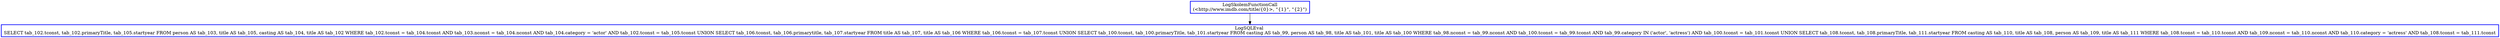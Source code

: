 digraph  g{
node [shape=rectangle, color=black, fontcolor=black, style=bold]
0 [label="LogSkolemFunctionCall
(<http://www.imdb.com/title/{0}>, \"{1}\", \"{2}\")" , color = blue] ; 
1 [label="LogSQLEval 
SELECT tab_102.tconst, tab_102.primaryTitle, tab_105.startyear FROM person AS tab_103, title AS tab_105, casting AS tab_104, title AS tab_102 WHERE tab_102.tconst = tab_104.tconst AND tab_103.nconst = tab_104.nconst AND tab_104.category = 'actor' AND tab_102.tconst = tab_105.tconst UNION SELECT tab_106.tconst, tab_106.primarytitle, tab_107.startyear FROM title AS tab_107, title AS tab_106 WHERE tab_106.tconst = tab_107.tconst UNION SELECT tab_100.tconst, tab_100.primaryTitle, tab_101.startyear FROM casting AS tab_99, person AS tab_98, title AS tab_101, title AS tab_100 WHERE tab_98.nconst = tab_99.nconst AND tab_100.tconst = tab_99.tconst AND tab_99.category IN ('actor', 'actress') AND tab_100.tconst = tab_101.tconst UNION SELECT tab_108.tconst, tab_108.primaryTitle, tab_111.startyear FROM casting AS tab_110, title AS tab_108, person AS tab_109, title AS tab_111 WHERE tab_108.tconst = tab_110.tconst AND tab_109.nconst = tab_110.nconst AND tab_110.category = 'actress' AND tab_108.tconst = tab_111.tconst", color = blue] ; 
0 -> 1 ; 
}

